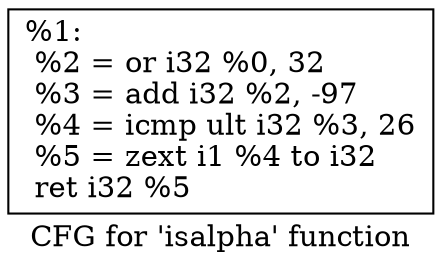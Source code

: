 digraph "CFG for 'isalpha' function" {
	label="CFG for 'isalpha' function";

	Node0x1eb2530 [shape=record,label="{%1:\l  %2 = or i32 %0, 32\l  %3 = add i32 %2, -97\l  %4 = icmp ult i32 %3, 26\l  %5 = zext i1 %4 to i32\l  ret i32 %5\l}"];
}
